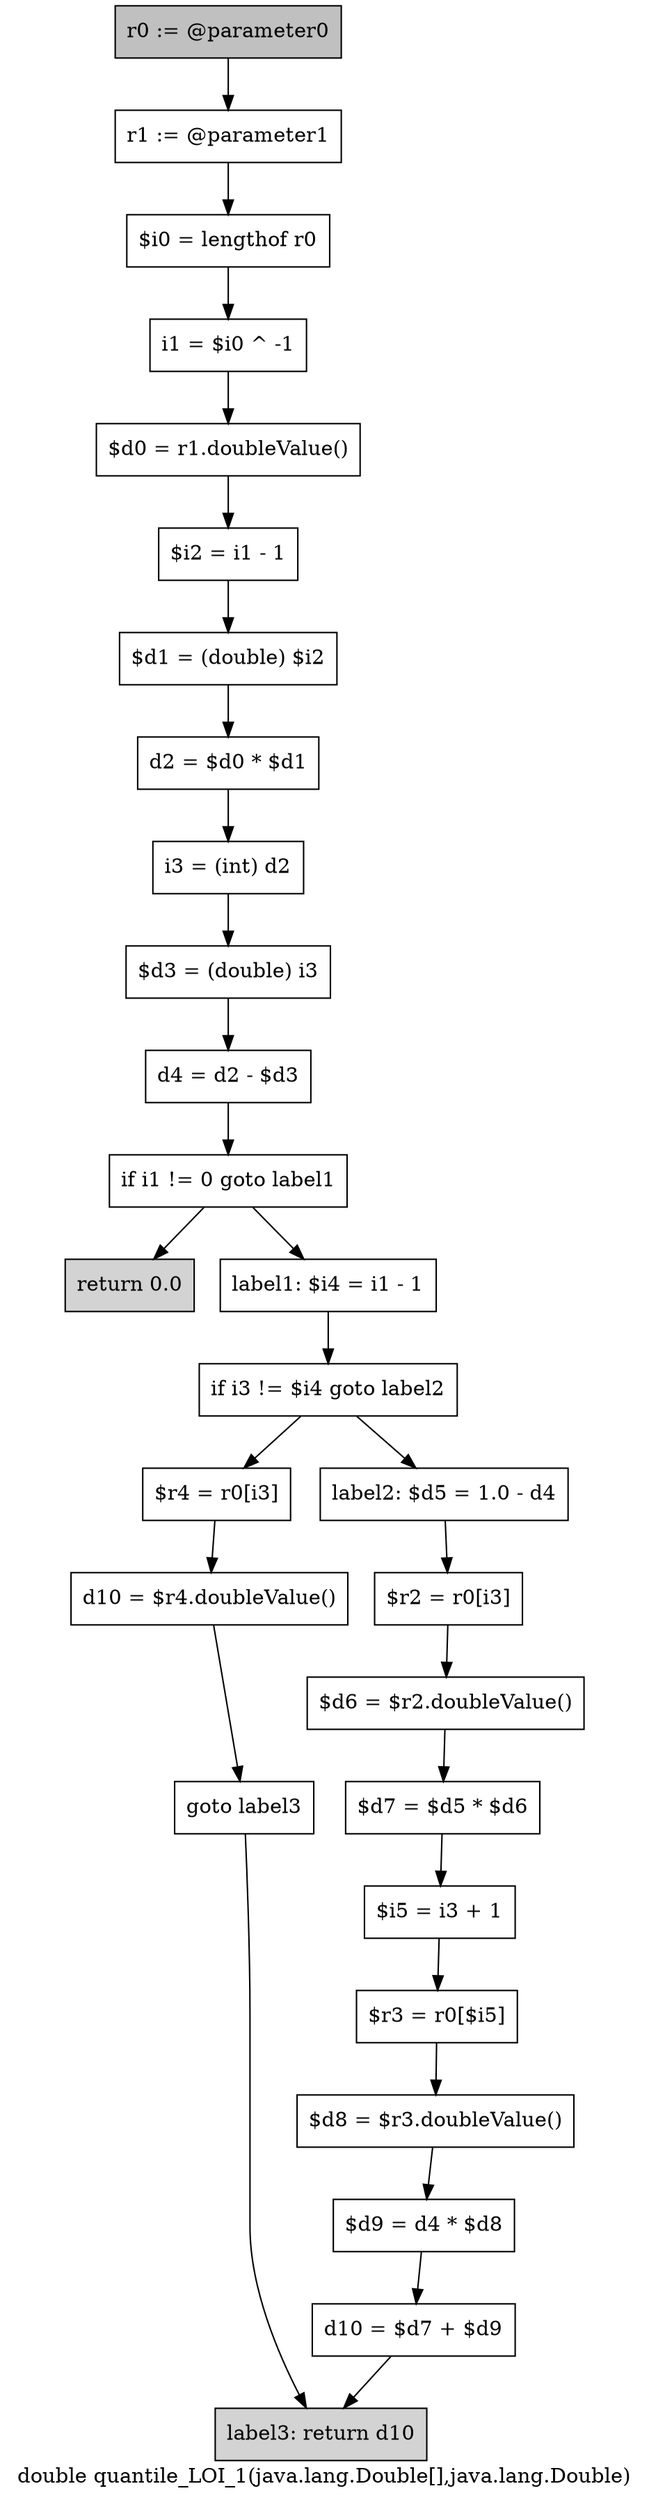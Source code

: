 digraph "double quantile_LOI_1(java.lang.Double[],java.lang.Double)" {
    label="double quantile_LOI_1(java.lang.Double[],java.lang.Double)";
    node [shape=box];
    "0" [style=filled,fillcolor=gray,label="r0 := @parameter0",];
    "1" [label="r1 := @parameter1",];
    "0"->"1";
    "2" [label="$i0 = lengthof r0",];
    "1"->"2";
    "3" [label="i1 = $i0 ^ -1",];
    "2"->"3";
    "4" [label="$d0 = r1.doubleValue()",];
    "3"->"4";
    "5" [label="$i2 = i1 - 1",];
    "4"->"5";
    "6" [label="$d1 = (double) $i2",];
    "5"->"6";
    "7" [label="d2 = $d0 * $d1",];
    "6"->"7";
    "8" [label="i3 = (int) d2",];
    "7"->"8";
    "9" [label="$d3 = (double) i3",];
    "8"->"9";
    "10" [label="d4 = d2 - $d3",];
    "9"->"10";
    "11" [label="if i1 != 0 goto label1",];
    "10"->"11";
    "12" [style=filled,fillcolor=lightgray,label="return 0.0",];
    "11"->"12";
    "13" [label="label1: $i4 = i1 - 1",];
    "11"->"13";
    "14" [label="if i3 != $i4 goto label2",];
    "13"->"14";
    "15" [label="$r4 = r0[i3]",];
    "14"->"15";
    "18" [label="label2: $d5 = 1.0 - d4",];
    "14"->"18";
    "16" [label="d10 = $r4.doubleValue()",];
    "15"->"16";
    "17" [label="goto label3",];
    "16"->"17";
    "27" [style=filled,fillcolor=lightgray,label="label3: return d10",];
    "17"->"27";
    "19" [label="$r2 = r0[i3]",];
    "18"->"19";
    "20" [label="$d6 = $r2.doubleValue()",];
    "19"->"20";
    "21" [label="$d7 = $d5 * $d6",];
    "20"->"21";
    "22" [label="$i5 = i3 + 1",];
    "21"->"22";
    "23" [label="$r3 = r0[$i5]",];
    "22"->"23";
    "24" [label="$d8 = $r3.doubleValue()",];
    "23"->"24";
    "25" [label="$d9 = d4 * $d8",];
    "24"->"25";
    "26" [label="d10 = $d7 + $d9",];
    "25"->"26";
    "26"->"27";
}
